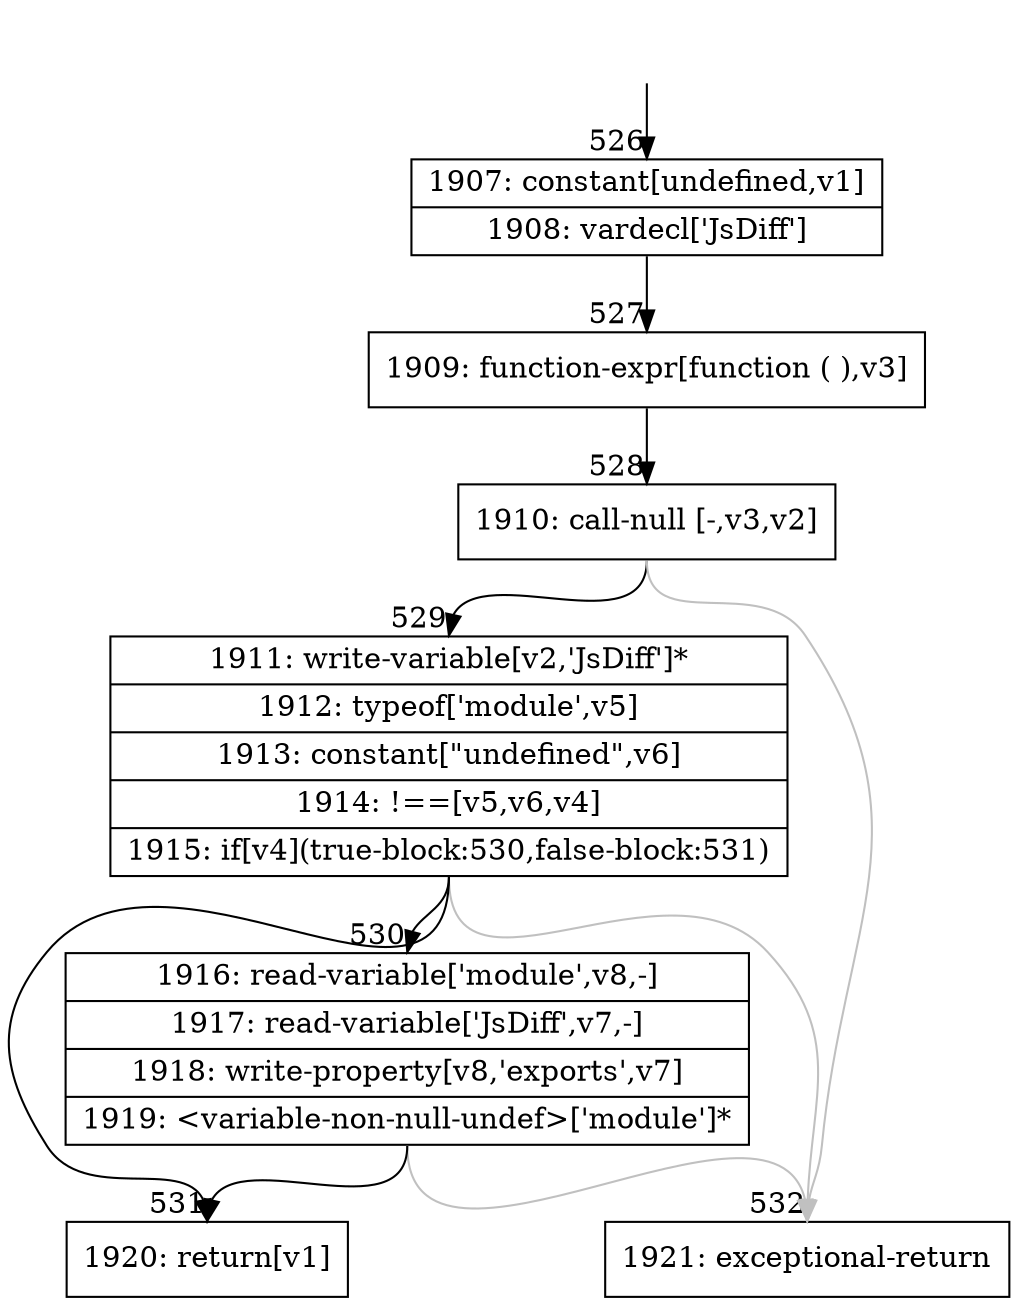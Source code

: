 digraph {
rankdir="TD"
BB_entry10[shape=none,label=""];
BB_entry10 -> BB526 [tailport=s, headport=n, headlabel="    526"]
BB526 [shape=record label="{1907: constant[undefined,v1]|1908: vardecl['JsDiff']}" ] 
BB526 -> BB527 [tailport=s, headport=n, headlabel="      527"]
BB527 [shape=record label="{1909: function-expr[function ( ),v3]}" ] 
BB527 -> BB528 [tailport=s, headport=n, headlabel="      528"]
BB528 [shape=record label="{1910: call-null [-,v3,v2]}" ] 
BB528 -> BB529 [tailport=s, headport=n, headlabel="      529"]
BB528 -> BB532 [tailport=s, headport=n, color=gray, headlabel="      532"]
BB529 [shape=record label="{1911: write-variable[v2,'JsDiff']*|1912: typeof['module',v5]|1913: constant[\"undefined\",v6]|1914: !==[v5,v6,v4]|1915: if[v4](true-block:530,false-block:531)}" ] 
BB529 -> BB530 [tailport=s, headport=n, headlabel="      530"]
BB529 -> BB531 [tailport=s, headport=n, headlabel="      531"]
BB529 -> BB532 [tailport=s, headport=n, color=gray]
BB530 [shape=record label="{1916: read-variable['module',v8,-]|1917: read-variable['JsDiff',v7,-]|1918: write-property[v8,'exports',v7]|1919: \<variable-non-null-undef\>['module']*}" ] 
BB530 -> BB531 [tailport=s, headport=n]
BB530 -> BB532 [tailport=s, headport=n, color=gray]
BB531 [shape=record label="{1920: return[v1]}" ] 
BB532 [shape=record label="{1921: exceptional-return}" ] 
//#$~ 426
}
